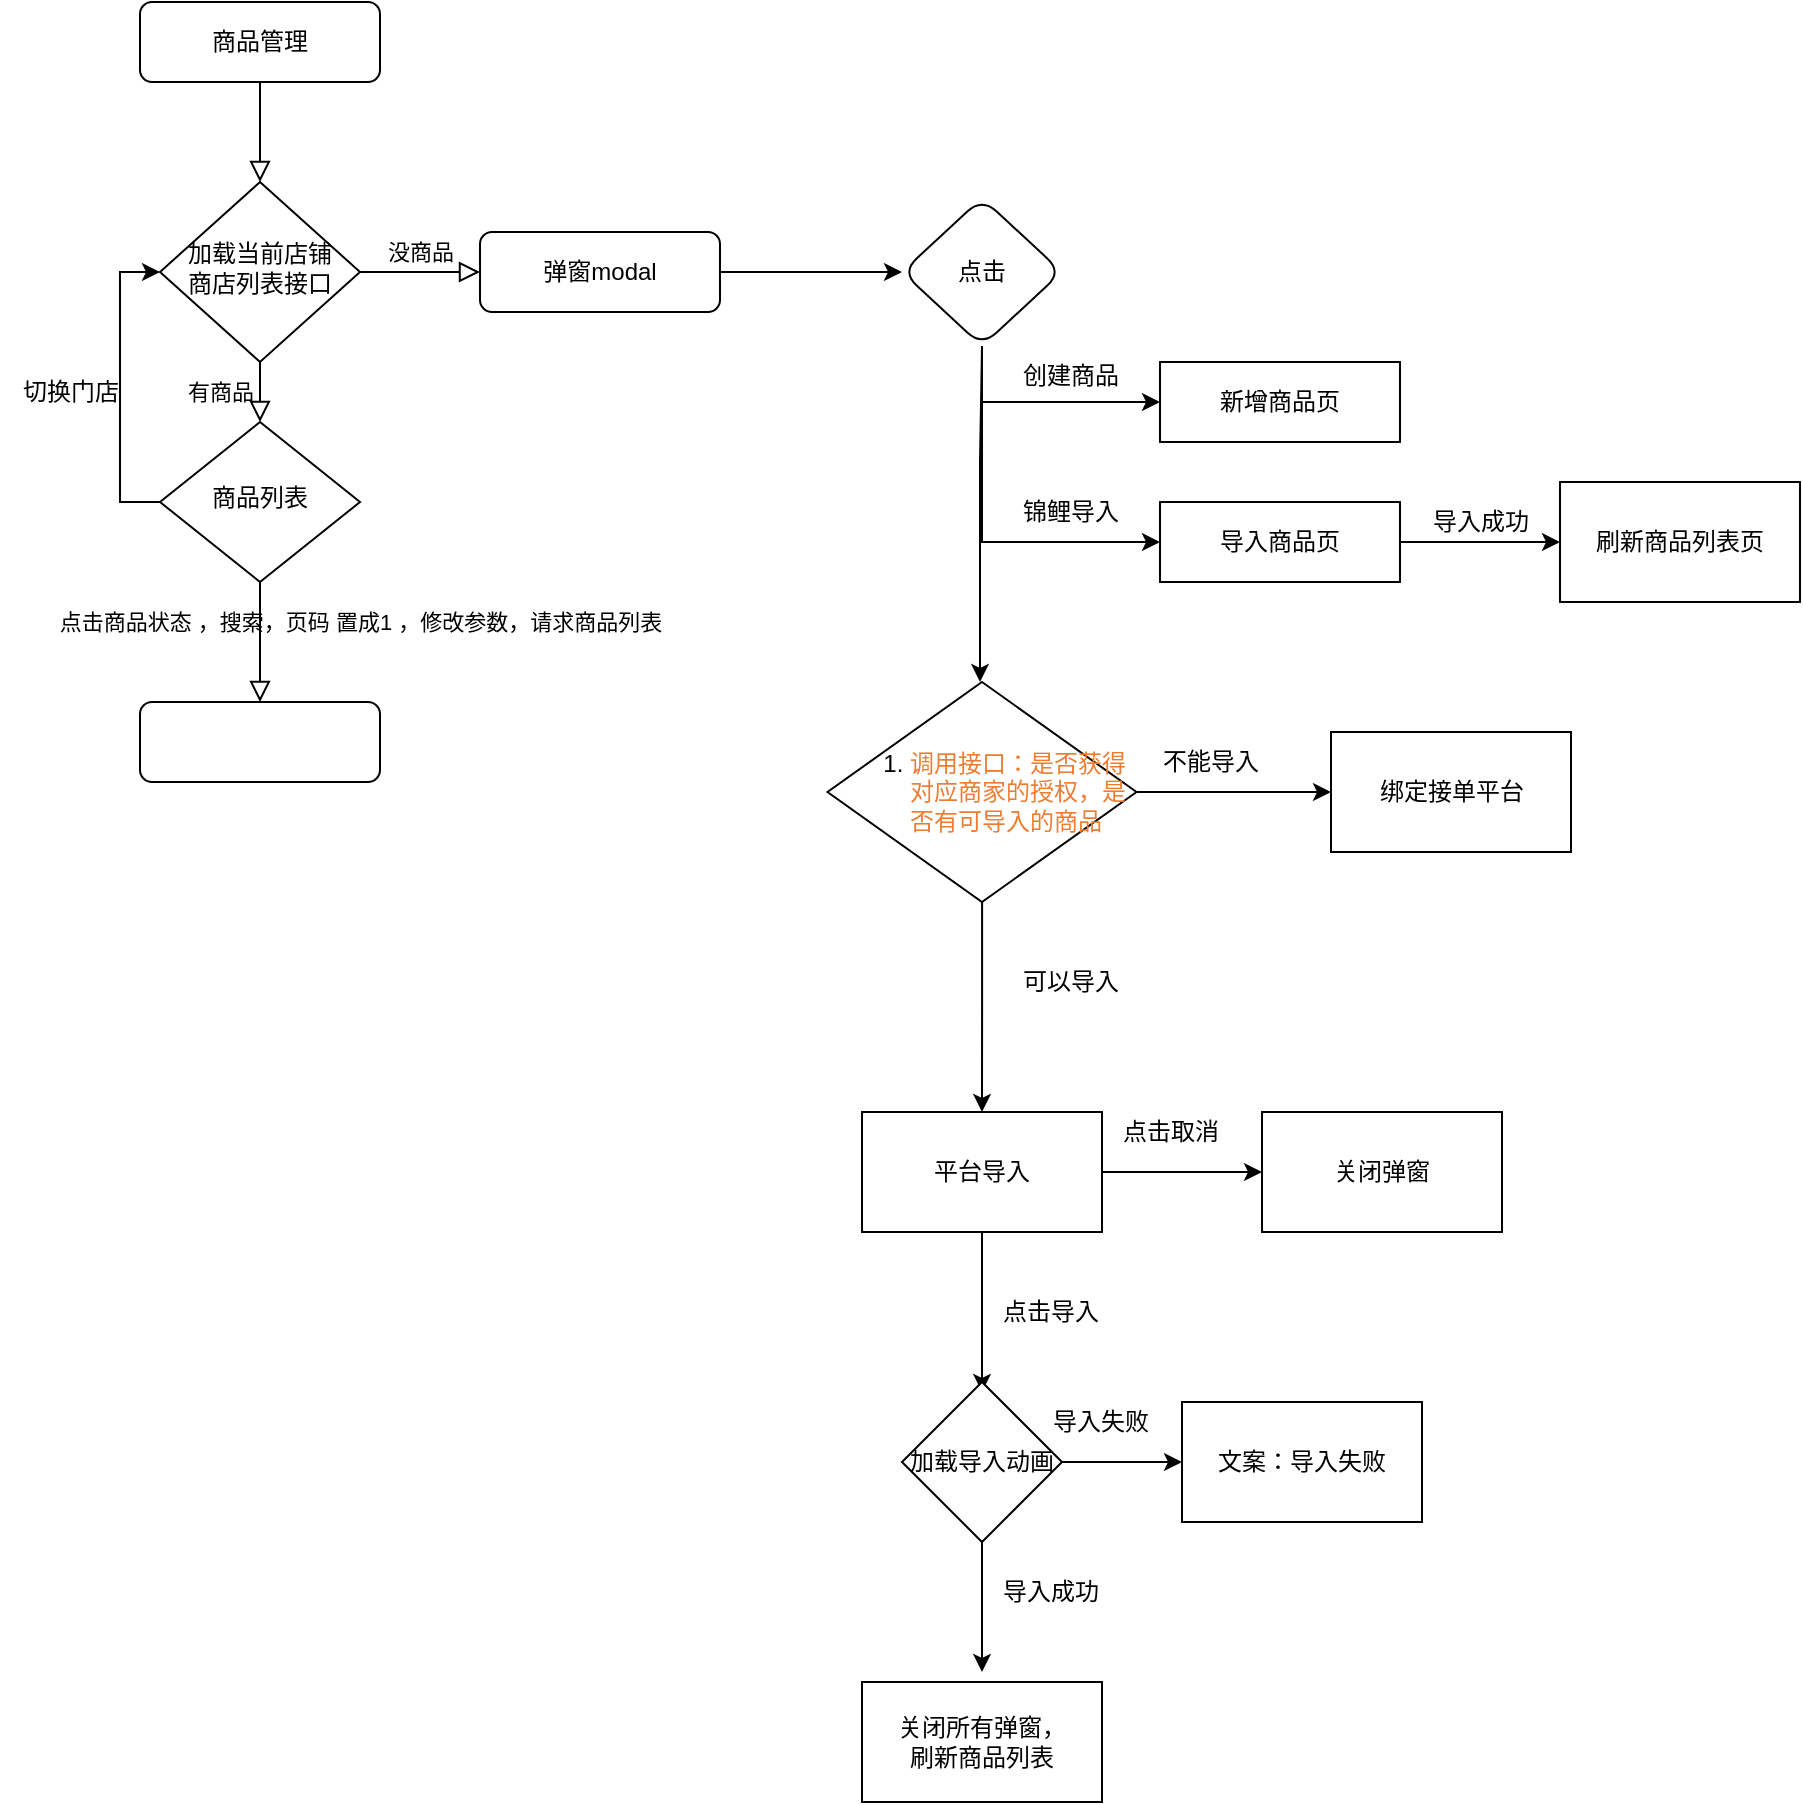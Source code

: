 <mxfile version="20.2.2" type="github">
  <diagram id="C5RBs43oDa-KdzZeNtuy" name="Page-1">
    <mxGraphModel dx="918" dy="648" grid="1" gridSize="10" guides="1" tooltips="1" connect="1" arrows="1" fold="1" page="1" pageScale="1" pageWidth="827" pageHeight="1169" math="0" shadow="0">
      <root>
        <mxCell id="WIyWlLk6GJQsqaUBKTNV-0" />
        <mxCell id="WIyWlLk6GJQsqaUBKTNV-1" parent="WIyWlLk6GJQsqaUBKTNV-0" />
        <mxCell id="WIyWlLk6GJQsqaUBKTNV-2" value="" style="rounded=0;html=1;jettySize=auto;orthogonalLoop=1;fontSize=11;endArrow=block;endFill=0;endSize=8;strokeWidth=1;shadow=0;labelBackgroundColor=none;edgeStyle=orthogonalEdgeStyle;" parent="WIyWlLk6GJQsqaUBKTNV-1" source="WIyWlLk6GJQsqaUBKTNV-3" target="WIyWlLk6GJQsqaUBKTNV-6" edge="1">
          <mxGeometry relative="1" as="geometry" />
        </mxCell>
        <mxCell id="WIyWlLk6GJQsqaUBKTNV-3" value="商品管理" style="rounded=1;whiteSpace=wrap;html=1;fontSize=12;glass=0;strokeWidth=1;shadow=0;" parent="WIyWlLk6GJQsqaUBKTNV-1" vertex="1">
          <mxGeometry x="160" y="80" width="120" height="40" as="geometry" />
        </mxCell>
        <mxCell id="WIyWlLk6GJQsqaUBKTNV-4" value="有商品" style="rounded=0;html=1;jettySize=auto;orthogonalLoop=1;fontSize=11;endArrow=block;endFill=0;endSize=8;strokeWidth=1;shadow=0;labelBackgroundColor=none;edgeStyle=orthogonalEdgeStyle;" parent="WIyWlLk6GJQsqaUBKTNV-1" source="WIyWlLk6GJQsqaUBKTNV-6" target="WIyWlLk6GJQsqaUBKTNV-10" edge="1">
          <mxGeometry y="20" relative="1" as="geometry">
            <mxPoint as="offset" />
          </mxGeometry>
        </mxCell>
        <mxCell id="WIyWlLk6GJQsqaUBKTNV-5" value="没商品" style="edgeStyle=orthogonalEdgeStyle;rounded=0;html=1;jettySize=auto;orthogonalLoop=1;fontSize=11;endArrow=block;endFill=0;endSize=8;strokeWidth=1;shadow=0;labelBackgroundColor=none;" parent="WIyWlLk6GJQsqaUBKTNV-1" source="WIyWlLk6GJQsqaUBKTNV-6" target="WIyWlLk6GJQsqaUBKTNV-7" edge="1">
          <mxGeometry y="10" relative="1" as="geometry">
            <mxPoint as="offset" />
          </mxGeometry>
        </mxCell>
        <mxCell id="WIyWlLk6GJQsqaUBKTNV-6" value="加载当前店铺&lt;br&gt;商店列表接口" style="rhombus;whiteSpace=wrap;html=1;shadow=0;fontFamily=Helvetica;fontSize=12;align=center;strokeWidth=1;spacing=6;spacingTop=-4;" parent="WIyWlLk6GJQsqaUBKTNV-1" vertex="1">
          <mxGeometry x="170" y="170" width="100" height="90" as="geometry" />
        </mxCell>
        <mxCell id="lRUitn5sRMCQOZMyPuqV-1" value="" style="edgeStyle=orthogonalEdgeStyle;rounded=0;orthogonalLoop=1;jettySize=auto;html=1;" edge="1" parent="WIyWlLk6GJQsqaUBKTNV-1" source="WIyWlLk6GJQsqaUBKTNV-7" target="lRUitn5sRMCQOZMyPuqV-0">
          <mxGeometry relative="1" as="geometry" />
        </mxCell>
        <mxCell id="WIyWlLk6GJQsqaUBKTNV-7" value="弹窗modal" style="rounded=1;whiteSpace=wrap;html=1;fontSize=12;glass=0;strokeWidth=1;shadow=0;" parent="WIyWlLk6GJQsqaUBKTNV-1" vertex="1">
          <mxGeometry x="330" y="195" width="120" height="40" as="geometry" />
        </mxCell>
        <mxCell id="WIyWlLk6GJQsqaUBKTNV-8" value="点击商品状态 ，搜索，页码 置成1 ，修改参数，请求商品列表" style="rounded=0;html=1;jettySize=auto;orthogonalLoop=1;fontSize=11;endArrow=block;endFill=0;endSize=8;strokeWidth=1;shadow=0;labelBackgroundColor=none;edgeStyle=orthogonalEdgeStyle;" parent="WIyWlLk6GJQsqaUBKTNV-1" source="WIyWlLk6GJQsqaUBKTNV-10" target="WIyWlLk6GJQsqaUBKTNV-11" edge="1">
          <mxGeometry x="-0.333" y="50" relative="1" as="geometry">
            <mxPoint as="offset" />
          </mxGeometry>
        </mxCell>
        <mxCell id="lRUitn5sRMCQOZMyPuqV-48" style="edgeStyle=orthogonalEdgeStyle;rounded=0;orthogonalLoop=1;jettySize=auto;html=1;exitX=0;exitY=0.5;exitDx=0;exitDy=0;entryX=0;entryY=0.5;entryDx=0;entryDy=0;" edge="1" parent="WIyWlLk6GJQsqaUBKTNV-1" source="WIyWlLk6GJQsqaUBKTNV-10" target="WIyWlLk6GJQsqaUBKTNV-6">
          <mxGeometry relative="1" as="geometry" />
        </mxCell>
        <mxCell id="WIyWlLk6GJQsqaUBKTNV-10" value="商品列表" style="rhombus;whiteSpace=wrap;html=1;shadow=0;fontFamily=Helvetica;fontSize=12;align=center;strokeWidth=1;spacing=6;spacingTop=-4;" parent="WIyWlLk6GJQsqaUBKTNV-1" vertex="1">
          <mxGeometry x="170" y="290" width="100" height="80" as="geometry" />
        </mxCell>
        <mxCell id="WIyWlLk6GJQsqaUBKTNV-11" value="" style="rounded=1;whiteSpace=wrap;html=1;fontSize=12;glass=0;strokeWidth=1;shadow=0;" parent="WIyWlLk6GJQsqaUBKTNV-1" vertex="1">
          <mxGeometry x="160" y="430" width="120" height="40" as="geometry" />
        </mxCell>
        <mxCell id="lRUitn5sRMCQOZMyPuqV-9" style="edgeStyle=none;rounded=0;orthogonalLoop=1;jettySize=auto;html=1;exitX=0.5;exitY=1;exitDx=0;exitDy=0;entryX=0.5;entryY=0;entryDx=0;entryDy=0;" edge="1" parent="WIyWlLk6GJQsqaUBKTNV-1" source="lRUitn5sRMCQOZMyPuqV-0">
          <mxGeometry relative="1" as="geometry">
            <mxPoint x="580" y="420" as="targetPoint" />
            <Array as="points">
              <mxPoint x="580" y="310" />
            </Array>
          </mxGeometry>
        </mxCell>
        <mxCell id="lRUitn5sRMCQOZMyPuqV-17" style="edgeStyle=orthogonalEdgeStyle;rounded=0;orthogonalLoop=1;jettySize=auto;html=1;exitX=0.5;exitY=1;exitDx=0;exitDy=0;entryX=0;entryY=0.5;entryDx=0;entryDy=0;" edge="1" parent="WIyWlLk6GJQsqaUBKTNV-1" source="lRUitn5sRMCQOZMyPuqV-0" target="lRUitn5sRMCQOZMyPuqV-14">
          <mxGeometry relative="1" as="geometry" />
        </mxCell>
        <mxCell id="lRUitn5sRMCQOZMyPuqV-19" style="edgeStyle=orthogonalEdgeStyle;rounded=0;orthogonalLoop=1;jettySize=auto;html=1;exitX=0.5;exitY=1;exitDx=0;exitDy=0;entryX=0;entryY=0.5;entryDx=0;entryDy=0;" edge="1" parent="WIyWlLk6GJQsqaUBKTNV-1" source="lRUitn5sRMCQOZMyPuqV-0" target="lRUitn5sRMCQOZMyPuqV-18">
          <mxGeometry relative="1" as="geometry" />
        </mxCell>
        <mxCell id="lRUitn5sRMCQOZMyPuqV-0" value="点击" style="rhombus;whiteSpace=wrap;html=1;rounded=1;glass=0;strokeWidth=1;shadow=0;" vertex="1" parent="WIyWlLk6GJQsqaUBKTNV-1">
          <mxGeometry x="541" y="178" width="80" height="74" as="geometry" />
        </mxCell>
        <mxCell id="lRUitn5sRMCQOZMyPuqV-11" value="创建商品" style="text;html=1;align=center;verticalAlign=middle;resizable=0;points=[];autosize=1;strokeColor=none;fillColor=none;" vertex="1" parent="WIyWlLk6GJQsqaUBKTNV-1">
          <mxGeometry x="590" y="252" width="70" height="30" as="geometry" />
        </mxCell>
        <mxCell id="lRUitn5sRMCQOZMyPuqV-14" value="新增商品页" style="whiteSpace=wrap;html=1;" vertex="1" parent="WIyWlLk6GJQsqaUBKTNV-1">
          <mxGeometry x="670" y="260" width="120" height="40" as="geometry" />
        </mxCell>
        <mxCell id="lRUitn5sRMCQOZMyPuqV-15" style="edgeStyle=orthogonalEdgeStyle;rounded=0;orthogonalLoop=1;jettySize=auto;html=1;exitX=0.5;exitY=1;exitDx=0;exitDy=0;" edge="1" parent="WIyWlLk6GJQsqaUBKTNV-1" source="lRUitn5sRMCQOZMyPuqV-14" target="lRUitn5sRMCQOZMyPuqV-14">
          <mxGeometry relative="1" as="geometry" />
        </mxCell>
        <mxCell id="lRUitn5sRMCQOZMyPuqV-44" value="" style="edgeStyle=orthogonalEdgeStyle;rounded=0;orthogonalLoop=1;jettySize=auto;html=1;" edge="1" parent="WIyWlLk6GJQsqaUBKTNV-1" source="lRUitn5sRMCQOZMyPuqV-18" target="lRUitn5sRMCQOZMyPuqV-43">
          <mxGeometry relative="1" as="geometry" />
        </mxCell>
        <mxCell id="lRUitn5sRMCQOZMyPuqV-18" value="导入商品页" style="whiteSpace=wrap;html=1;" vertex="1" parent="WIyWlLk6GJQsqaUBKTNV-1">
          <mxGeometry x="670" y="330" width="120" height="40" as="geometry" />
        </mxCell>
        <mxCell id="lRUitn5sRMCQOZMyPuqV-20" value="锦鲤导入" style="text;html=1;align=center;verticalAlign=middle;resizable=0;points=[];autosize=1;strokeColor=none;fillColor=none;" vertex="1" parent="WIyWlLk6GJQsqaUBKTNV-1">
          <mxGeometry x="590" y="320" width="70" height="30" as="geometry" />
        </mxCell>
        <mxCell id="lRUitn5sRMCQOZMyPuqV-23" value="" style="edgeStyle=orthogonalEdgeStyle;rounded=0;orthogonalLoop=1;jettySize=auto;html=1;" edge="1" parent="WIyWlLk6GJQsqaUBKTNV-1" source="lRUitn5sRMCQOZMyPuqV-21" target="lRUitn5sRMCQOZMyPuqV-22">
          <mxGeometry relative="1" as="geometry" />
        </mxCell>
        <mxCell id="lRUitn5sRMCQOZMyPuqV-26" value="" style="edgeStyle=orthogonalEdgeStyle;rounded=0;orthogonalLoop=1;jettySize=auto;html=1;" edge="1" parent="WIyWlLk6GJQsqaUBKTNV-1" source="lRUitn5sRMCQOZMyPuqV-21" target="lRUitn5sRMCQOZMyPuqV-25">
          <mxGeometry relative="1" as="geometry" />
        </mxCell>
        <mxCell id="lRUitn5sRMCQOZMyPuqV-21" value="&lt;article data-clipboard-cangjie=&quot;[&amp;quot;root&amp;quot;,{&amp;quot;copyFrom&amp;quot;:1179813706},[&amp;quot;p&amp;quot;,{&amp;quot;uuid&amp;quot;:&amp;quot;l3b8t54tkflup6r41&amp;quot;,&amp;quot;list&amp;quot;:{&amp;quot;listId&amp;quot;:&amp;quot;go6oheh0hr9&amp;quot;,&amp;quot;level&amp;quot;:0,&amp;quot;isOrdered&amp;quot;:true,&amp;quot;isTaskList&amp;quot;:false,&amp;quot;isChecked&amp;quot;:false,&amp;quot;listStyleType&amp;quot;:&amp;quot;DEC_LEN_LROM_P&amp;quot;,&amp;quot;symbolStyle&amp;quot;:{&amp;quot;color&amp;quot;:&amp;quot;#DFAB01&amp;quot;,&amp;quot;shd&amp;quot;:null},&amp;quot;listStyle&amp;quot;:{&amp;quot;format&amp;quot;:&amp;quot;decimal&amp;quot;,&amp;quot;text&amp;quot;:&amp;quot;%1.&amp;quot;,&amp;quot;align&amp;quot;:&amp;quot;left&amp;quot;},&amp;quot;hideSymbol&amp;quot;:false,&amp;quot;extraData&amp;quot;:{}},&amp;quot;ind&amp;quot;:{&amp;quot;left&amp;quot;:0}},[&amp;quot;span&amp;quot;,{&amp;quot;data-type&amp;quot;:&amp;quot;text&amp;quot;},[&amp;quot;span&amp;quot;,{&amp;quot;color&amp;quot;:&amp;quot;#ED7D33&amp;quot;,&amp;quot;data-type&amp;quot;:&amp;quot;leaf&amp;quot;},&amp;quot;有获得对应商家的授权，是否有可导入的商品&amp;quot;]]]]&quot; class=&quot;4ever-article&quot;&gt;&lt;ol&gt;&lt;li&gt;&lt;div style=&quot;text-align: left;&quot;&gt;&lt;span style=&quot;color:#ED7D33&quot;&gt;调用接口：是否获得对应商家的授权，是否有可导入的商品&lt;/span&gt;&lt;/div&gt;&lt;/li&gt;&lt;/ol&gt;&lt;/article&gt;" style="rhombus;whiteSpace=wrap;html=1;" vertex="1" parent="WIyWlLk6GJQsqaUBKTNV-1">
          <mxGeometry x="503.75" y="420" width="154.5" height="110" as="geometry" />
        </mxCell>
        <mxCell id="lRUitn5sRMCQOZMyPuqV-22" value="绑定接单平台" style="whiteSpace=wrap;html=1;" vertex="1" parent="WIyWlLk6GJQsqaUBKTNV-1">
          <mxGeometry x="755.5" y="445" width="120" height="60" as="geometry" />
        </mxCell>
        <mxCell id="lRUitn5sRMCQOZMyPuqV-24" value="不能导入" style="text;html=1;align=center;verticalAlign=middle;resizable=0;points=[];autosize=1;strokeColor=none;fillColor=none;" vertex="1" parent="WIyWlLk6GJQsqaUBKTNV-1">
          <mxGeometry x="660" y="445" width="70" height="30" as="geometry" />
        </mxCell>
        <mxCell id="lRUitn5sRMCQOZMyPuqV-29" value="" style="edgeStyle=orthogonalEdgeStyle;rounded=0;orthogonalLoop=1;jettySize=auto;html=1;" edge="1" parent="WIyWlLk6GJQsqaUBKTNV-1" source="lRUitn5sRMCQOZMyPuqV-25" target="lRUitn5sRMCQOZMyPuqV-28">
          <mxGeometry relative="1" as="geometry" />
        </mxCell>
        <mxCell id="lRUitn5sRMCQOZMyPuqV-32" value="" style="edgeStyle=orthogonalEdgeStyle;rounded=0;orthogonalLoop=1;jettySize=auto;html=1;" edge="1" parent="WIyWlLk6GJQsqaUBKTNV-1" source="lRUitn5sRMCQOZMyPuqV-25">
          <mxGeometry relative="1" as="geometry">
            <mxPoint x="581" y="775" as="targetPoint" />
          </mxGeometry>
        </mxCell>
        <mxCell id="lRUitn5sRMCQOZMyPuqV-25" value="平台导入" style="whiteSpace=wrap;html=1;" vertex="1" parent="WIyWlLk6GJQsqaUBKTNV-1">
          <mxGeometry x="521" y="635" width="120" height="60" as="geometry" />
        </mxCell>
        <mxCell id="lRUitn5sRMCQOZMyPuqV-27" value="可以导入" style="text;html=1;align=center;verticalAlign=middle;resizable=0;points=[];autosize=1;strokeColor=none;fillColor=none;" vertex="1" parent="WIyWlLk6GJQsqaUBKTNV-1">
          <mxGeometry x="590" y="555" width="70" height="30" as="geometry" />
        </mxCell>
        <mxCell id="lRUitn5sRMCQOZMyPuqV-28" value="关闭弹窗" style="whiteSpace=wrap;html=1;" vertex="1" parent="WIyWlLk6GJQsqaUBKTNV-1">
          <mxGeometry x="721" y="635" width="120" height="60" as="geometry" />
        </mxCell>
        <mxCell id="lRUitn5sRMCQOZMyPuqV-30" value="点击取消" style="text;html=1;align=center;verticalAlign=middle;resizable=0;points=[];autosize=1;strokeColor=none;fillColor=none;" vertex="1" parent="WIyWlLk6GJQsqaUBKTNV-1">
          <mxGeometry x="640" y="630" width="70" height="30" as="geometry" />
        </mxCell>
        <mxCell id="lRUitn5sRMCQOZMyPuqV-35" value="" style="edgeStyle=orthogonalEdgeStyle;rounded=0;orthogonalLoop=1;jettySize=auto;html=1;" edge="1" parent="WIyWlLk6GJQsqaUBKTNV-1">
          <mxGeometry relative="1" as="geometry">
            <mxPoint x="581" y="835" as="sourcePoint" />
            <mxPoint x="581" y="915" as="targetPoint" />
          </mxGeometry>
        </mxCell>
        <mxCell id="lRUitn5sRMCQOZMyPuqV-33" value="点击导入" style="text;html=1;align=center;verticalAlign=middle;resizable=0;points=[];autosize=1;strokeColor=none;fillColor=none;" vertex="1" parent="WIyWlLk6GJQsqaUBKTNV-1">
          <mxGeometry x="580" y="720" width="70" height="30" as="geometry" />
        </mxCell>
        <mxCell id="lRUitn5sRMCQOZMyPuqV-36" value="导入成功" style="text;html=1;align=center;verticalAlign=middle;resizable=0;points=[];autosize=1;strokeColor=none;fillColor=none;" vertex="1" parent="WIyWlLk6GJQsqaUBKTNV-1">
          <mxGeometry x="580" y="860" width="70" height="30" as="geometry" />
        </mxCell>
        <mxCell id="lRUitn5sRMCQOZMyPuqV-40" value="" style="edgeStyle=orthogonalEdgeStyle;rounded=0;orthogonalLoop=1;jettySize=auto;html=1;" edge="1" parent="WIyWlLk6GJQsqaUBKTNV-1" source="lRUitn5sRMCQOZMyPuqV-38" target="lRUitn5sRMCQOZMyPuqV-39">
          <mxGeometry relative="1" as="geometry" />
        </mxCell>
        <mxCell id="lRUitn5sRMCQOZMyPuqV-38" value="加载导入动画" style="rhombus;whiteSpace=wrap;html=1;" vertex="1" parent="WIyWlLk6GJQsqaUBKTNV-1">
          <mxGeometry x="541" y="770" width="80" height="80" as="geometry" />
        </mxCell>
        <mxCell id="lRUitn5sRMCQOZMyPuqV-39" value="文案：导入失败" style="whiteSpace=wrap;html=1;" vertex="1" parent="WIyWlLk6GJQsqaUBKTNV-1">
          <mxGeometry x="681" y="780" width="120" height="60" as="geometry" />
        </mxCell>
        <mxCell id="lRUitn5sRMCQOZMyPuqV-41" value="关闭所有弹窗，&lt;br&gt;刷新商品列表" style="whiteSpace=wrap;html=1;" vertex="1" parent="WIyWlLk6GJQsqaUBKTNV-1">
          <mxGeometry x="521" y="920" width="120" height="60" as="geometry" />
        </mxCell>
        <mxCell id="lRUitn5sRMCQOZMyPuqV-42" value="&lt;span style=&quot;&quot;&gt;导入失败&lt;/span&gt;" style="text;html=1;align=center;verticalAlign=middle;resizable=0;points=[];autosize=1;strokeColor=none;fillColor=none;" vertex="1" parent="WIyWlLk6GJQsqaUBKTNV-1">
          <mxGeometry x="605" y="775" width="70" height="30" as="geometry" />
        </mxCell>
        <mxCell id="lRUitn5sRMCQOZMyPuqV-43" value="刷新商品列表页" style="whiteSpace=wrap;html=1;" vertex="1" parent="WIyWlLk6GJQsqaUBKTNV-1">
          <mxGeometry x="870" y="320" width="120" height="60" as="geometry" />
        </mxCell>
        <mxCell id="lRUitn5sRMCQOZMyPuqV-45" value="导入成功" style="text;html=1;align=center;verticalAlign=middle;resizable=0;points=[];autosize=1;strokeColor=none;fillColor=none;" vertex="1" parent="WIyWlLk6GJQsqaUBKTNV-1">
          <mxGeometry x="795" y="325" width="70" height="30" as="geometry" />
        </mxCell>
        <mxCell id="lRUitn5sRMCQOZMyPuqV-49" value="切换门店" style="text;html=1;align=center;verticalAlign=middle;resizable=0;points=[];autosize=1;strokeColor=none;fillColor=none;" vertex="1" parent="WIyWlLk6GJQsqaUBKTNV-1">
          <mxGeometry x="90" y="260" width="70" height="30" as="geometry" />
        </mxCell>
      </root>
    </mxGraphModel>
  </diagram>
</mxfile>
